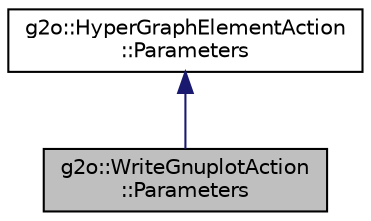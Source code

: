 digraph "g2o::WriteGnuplotAction::Parameters"
{
  edge [fontname="Helvetica",fontsize="10",labelfontname="Helvetica",labelfontsize="10"];
  node [fontname="Helvetica",fontsize="10",shape=record];
  Node1 [label="g2o::WriteGnuplotAction\l::Parameters",height=0.2,width=0.4,color="black", fillcolor="grey75", style="filled", fontcolor="black"];
  Node2 -> Node1 [dir="back",color="midnightblue",fontsize="10",style="solid",fontname="Helvetica"];
  Node2 [label="g2o::HyperGraphElementAction\l::Parameters",height=0.2,width=0.4,color="black", fillcolor="white", style="filled",URL="$structg2o_1_1HyperGraphElementAction_1_1Parameters.html"];
}

